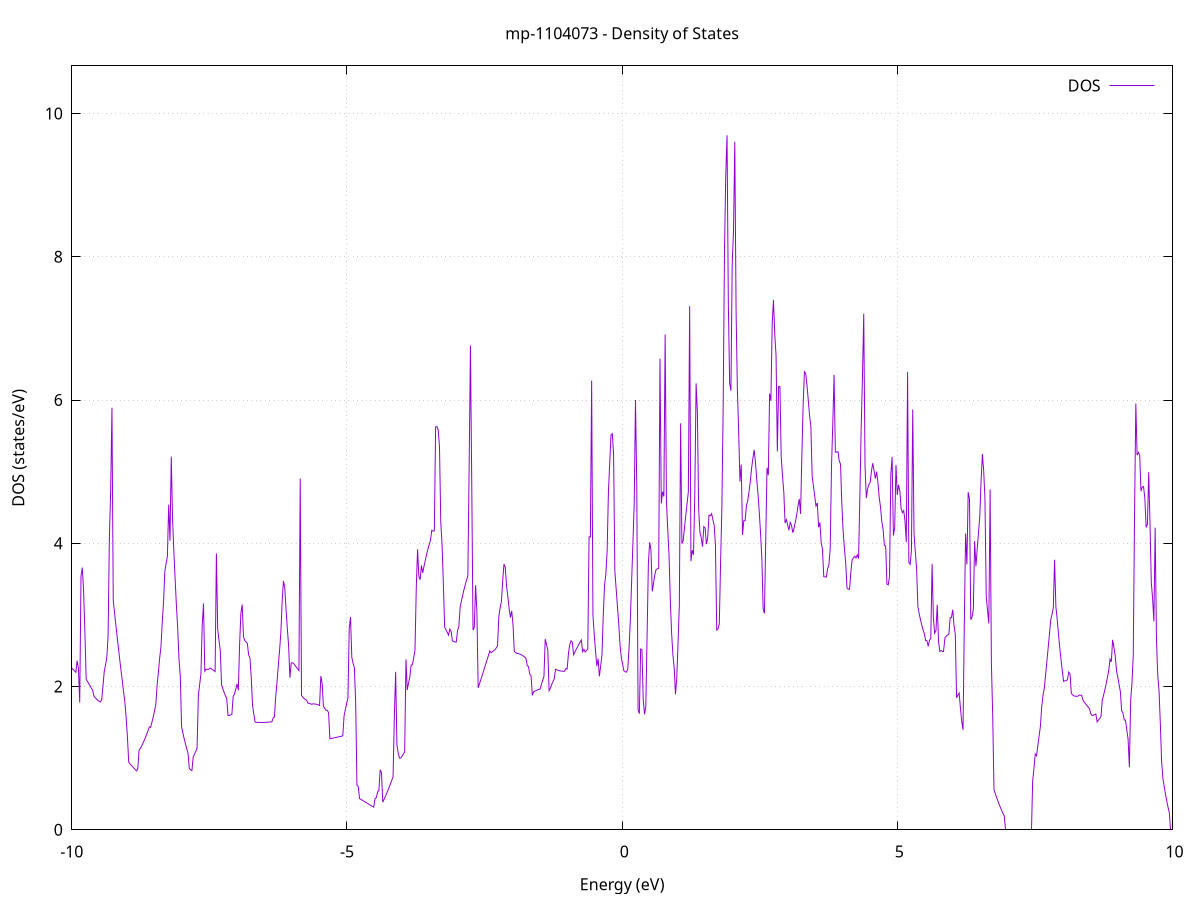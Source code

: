set title 'mp-1104073 - Density of States'
set xlabel 'Energy (eV)'
set ylabel 'DOS (states/eV)'
set grid
set xrange [-10:10]
set yrange [0:10.666]
set xzeroaxis lt -1
set terminal png size 800,600
set output 'mp-1104073_dos_gnuplot.png'
plot '-' using 1:2 with lines title 'DOS'
-15.737100 0.000000
-15.713700 0.000000
-15.690300 0.000000
-15.666800 0.000000
-15.643400 0.000000
-15.620000 0.000000
-15.596500 0.000000
-15.573100 0.000000
-15.549700 0.000000
-15.526200 0.000000
-15.502800 0.000000
-15.479400 0.000000
-15.455900 0.000000
-15.432500 0.000000
-15.409100 0.000000
-15.385700 0.000000
-15.362200 0.000000
-15.338800 0.000000
-15.315400 0.000000
-15.291900 0.000000
-15.268500 0.000000
-15.245100 0.000000
-15.221600 0.000000
-15.198200 0.000000
-15.174800 0.000000
-15.151400 0.000000
-15.127900 0.000000
-15.104500 0.000000
-15.081100 0.000000
-15.057600 0.000000
-15.034200 0.000000
-15.010800 0.000000
-14.987300 0.000000
-14.963900 0.000000
-14.940500 0.000000
-14.917000 0.000000
-14.893600 0.000000
-14.870200 0.000000
-14.846800 0.000000
-14.823300 0.000000
-14.799900 0.000000
-14.776500 0.000000
-14.753000 0.000000
-14.729600 0.000000
-14.706200 0.000000
-14.682700 0.000000
-14.659300 0.000000
-14.635900 0.000000
-14.612400 0.000000
-14.589000 0.000000
-14.565600 0.000000
-14.542200 0.000000
-14.518700 0.000000
-14.495300 0.000000
-14.471900 0.000000
-14.448400 0.000000
-14.425000 0.000000
-14.401600 0.000000
-14.378100 0.000000
-14.354700 0.000000
-14.331300 0.000000
-14.307800 0.000000
-14.284400 0.000000
-14.261000 0.000000
-14.237600 0.000000
-14.214100 0.000000
-14.190700 0.000000
-14.167300 0.000000
-14.143800 0.000000
-14.120400 0.000000
-14.097000 0.000000
-14.073500 0.000000
-14.050100 0.000000
-14.026700 0.000000
-14.003300 0.000000
-13.979800 0.000000
-13.956400 0.000000
-13.933000 0.000000
-13.909500 0.000000
-13.886100 0.000000
-13.862700 0.000000
-13.839200 0.000000
-13.815800 0.000000
-13.792400 0.000000
-13.768900 0.000000
-13.745500 0.000000
-13.722100 0.000000
-13.698700 0.000000
-13.675200 0.000000
-13.651800 0.000000
-13.628400 0.000000
-13.604900 0.211400
-13.581500 0.256200
-13.558100 0.304000
-13.534600 0.354800
-13.511200 0.408500
-13.487800 0.465200
-13.464300 0.524900
-13.440900 0.587600
-13.417500 0.653300
-13.394100 0.754000
-13.370600 0.805300
-13.347200 0.784800
-13.323800 0.804900
-13.300300 0.821900
-13.276900 0.835900
-13.253500 0.846900
-13.230000 0.854800
-13.206600 0.859700
-13.183200 0.861600
-13.159800 0.804700
-13.136300 0.808000
-13.112900 0.811300
-13.089500 0.817600
-13.066000 0.824800
-13.042600 0.832900
-13.019200 0.841900
-12.995700 0.851700
-12.972300 0.862300
-12.948900 0.873800
-12.925400 0.887900
-12.902000 0.903000
-12.878600 0.906400
-12.855200 0.916100
-12.831700 0.925200
-12.808300 0.933800
-12.784900 0.941700
-12.761400 0.949000
-12.738000 0.955800
-12.714600 0.956400
-12.691100 0.964200
-12.667700 0.971900
-12.644300 0.980800
-12.620800 0.990100
-12.597400 0.999600
-12.574000 1.009600
-12.550600 1.019800
-12.527100 1.190400
-12.503700 1.221500
-12.480300 1.254800
-12.456800 1.288100
-12.433400 1.322300
-12.410000 1.357200
-12.386500 1.393000
-12.363100 1.429500
-12.339700 1.850400
-12.316200 1.905600
-12.292800 1.956000
-12.269400 1.939100
-12.246000 1.965000
-12.222500 1.720000
-12.199100 1.696200
-12.175700 1.673000
-12.152200 1.650000
-12.128800 1.627300
-12.105400 1.534200
-12.081900 1.487800
-12.058500 1.444400
-12.035100 1.403800
-12.011700 1.308700
-11.988200 1.310700
-11.964800 1.313000
-11.941400 1.315500
-11.917900 1.416300
-11.894500 1.419700
-11.871100 1.422400
-11.847600 1.424400
-11.824200 1.425800
-11.800800 1.426400
-11.777300 1.426400
-11.753900 1.425700
-11.730500 1.405000
-11.707100 1.400400
-11.683600 1.337100
-11.660200 1.311400
-11.636800 1.293800
-11.613300 1.276700
-11.589900 1.252100
-11.566500 1.242100
-11.543000 1.232000
-11.519600 1.222000
-11.496200 1.212000
-11.472700 1.204000
-11.449300 1.195700
-11.425900 1.188100
-11.402500 1.182500
-11.379000 1.176800
-11.355600 1.171000
-11.332200 1.165000
-11.308700 1.158900
-11.285300 1.152800
-11.261900 1.146500
-11.238400 1.140000
-11.215000 1.133500
-11.191600 1.123100
-11.168200 1.119200
-11.144700 1.312400
-11.121300 1.257800
-11.097900 0.878300
-11.074400 0.888500
-11.051000 0.899100
-11.027600 0.910300
-11.004100 0.922100
-10.980700 1.119100
-10.957300 1.132900
-10.933800 1.148600
-10.910400 1.160800
-10.887000 1.171400
-10.863600 1.180200
-10.840100 1.187400
-10.816700 1.192800
-10.793300 1.196500
-10.769800 1.198500
-10.746400 1.141300
-10.723000 1.140200
-10.699500 1.138000
-10.676100 1.134500
-10.652700 1.107400
-10.629200 1.067900
-10.605800 1.029600
-10.582400 0.992500
-10.559000 0.956500
-10.535500 0.921700
-10.512100 0.888100
-10.488700 0.864700
-10.465200 0.966000
-10.441800 0.976200
-10.418400 0.987000
-10.394900 0.998500
-10.371500 1.479700
-10.348100 1.582200
-10.324600 1.690100
-10.301200 1.824900
-10.277800 1.944000
-10.254400 2.060900
-10.230900 2.190100
-10.207500 2.299100
-10.184100 2.382300
-10.160600 2.465700
-10.137200 2.489100
-10.113800 2.511000
-10.090300 2.529500
-10.066900 2.544600
-10.043500 2.283100
-10.020100 2.269100
-9.996600 2.253600
-9.973200 2.236600
-9.949800 2.218100
-9.926300 2.198000
-9.902900 2.360600
-9.879500 2.254400
-9.856000 1.776300
-9.832600 3.538700
-9.809200 3.660800
-9.785700 3.335800
-9.762300 2.777600
-9.738900 2.103500
-9.715500 2.071700
-9.692000 2.040400
-9.668600 2.009400
-9.645200 1.978900
-9.621700 1.948800
-9.598300 1.867200
-9.574900 1.844700
-9.551400 1.825000
-9.528000 1.808200
-9.504600 1.794200
-9.481100 1.785600
-9.457700 1.812300
-9.434300 1.997800
-9.410900 2.208100
-9.387400 2.302500
-9.364000 2.398100
-9.340600 2.707100
-9.317100 4.076700
-9.293700 4.723800
-9.270300 5.892400
-9.246800 3.201300
-9.223400 3.030300
-9.200000 2.862800
-9.176600 2.699000
-9.153100 2.538700
-9.129700 2.382000
-9.106300 2.228800
-9.082800 2.079300
-9.059400 1.929800
-9.036000 1.786300
-9.012500 1.562300
-8.989100 1.295100
-8.965700 0.943100
-8.942200 0.919200
-8.918800 0.900200
-8.895400 0.881000
-8.872000 0.861600
-8.848500 0.842000
-8.825100 0.822100
-8.801700 0.848900
-8.778200 1.106500
-8.754800 1.137100
-8.731400 1.170900
-8.707900 1.207700
-8.684500 1.247500
-8.661100 1.290400
-8.637600 1.336400
-8.614200 1.385400
-8.590800 1.437400
-8.567400 1.431200
-8.543900 1.500100
-8.520500 1.576100
-8.497100 1.659200
-8.473600 1.749300
-8.450200 2.012400
-8.426800 2.199500
-8.403300 2.397800
-8.379900 2.552900
-8.356500 2.898400
-8.333000 3.177600
-8.309600 3.606100
-8.286200 3.716600
-8.262800 3.818900
-8.239300 4.539500
-8.215900 4.036000
-8.192500 5.210100
-8.169000 4.339800
-8.145600 3.886800
-8.122200 3.498000
-8.098700 3.125600
-8.075300 2.806300
-8.051900 2.374100
-8.028500 2.145800
-8.005000 1.438000
-7.981600 1.352700
-7.958200 1.273000
-7.934700 1.198900
-7.911300 1.130500
-7.887900 1.067700
-7.864400 0.854200
-7.841000 0.837700
-7.817600 0.826500
-7.794100 1.016800
-7.770700 1.054700
-7.747300 1.095800
-7.723900 1.140000
-7.700400 1.874900
-7.677000 2.027800
-7.653600 2.174500
-7.630100 2.860700
-7.606700 3.161000
-7.583300 2.213700
-7.559800 2.239800
-7.536400 2.241500
-7.513000 2.241400
-7.489500 2.257600
-7.466100 2.247600
-7.442700 2.236200
-7.419300 2.223300
-7.395800 2.208900
-7.372400 3.858600
-7.349000 2.801600
-7.325500 2.649400
-7.302100 2.500700
-7.278700 2.024200
-7.255200 1.967300
-7.231800 1.916500
-7.208400 1.871600
-7.185000 1.832700
-7.161500 1.595300
-7.138100 1.596700
-7.114700 1.603100
-7.091200 1.611100
-7.067800 1.863100
-7.044400 1.893000
-7.020900 1.962400
-6.997500 2.036200
-6.974100 1.948500
-6.950600 2.592000
-6.927200 3.030500
-6.903800 3.144600
-6.880400 2.697100
-6.856900 2.639800
-6.833500 2.624100
-6.810100 2.603500
-6.786600 2.439200
-6.763200 2.402700
-6.739800 2.131100
-6.716300 1.739000
-6.692900 1.615000
-6.669500 1.504800
-6.646000 1.500800
-6.622600 1.499900
-6.599200 1.499200
-6.575800 1.498800
-6.552300 1.498600
-6.528900 1.498800
-6.505500 1.499200
-6.482000 1.499800
-6.458600 1.500800
-6.435200 1.502000
-6.411700 1.503400
-6.388300 1.505200
-6.364900 1.507200
-6.341400 1.562100
-6.318000 1.573800
-6.294600 1.858000
-6.271200 2.060800
-6.247700 2.297400
-6.224300 2.508000
-6.200900 2.757700
-6.177400 3.192000
-6.154000 3.475500
-6.130600 3.380500
-6.107100 3.078800
-6.083700 2.809800
-6.060300 2.571500
-6.036900 2.122800
-6.013400 2.328500
-5.990000 2.332300
-5.966600 2.320000
-5.943100 2.293800
-5.919700 2.270100
-5.896300 2.246700
-5.872800 2.222500
-5.849400 4.903700
-5.826000 1.876200
-5.802500 1.852800
-5.779100 1.831600
-5.755700 1.819900
-5.732300 1.807100
-5.708800 1.768300
-5.685400 1.764500
-5.662000 1.759000
-5.638500 1.751800
-5.615100 1.758300
-5.591700 1.757100
-5.568200 1.754300
-5.544800 1.749900
-5.521400 1.743800
-5.497900 1.736200
-5.474500 2.146100
-5.451100 2.040900
-5.427700 1.724800
-5.404200 1.695700
-5.380800 1.668700
-5.357400 1.667300
-5.333900 1.634800
-5.310500 1.270800
-5.287100 1.274600
-5.263600 1.278400
-5.240200 1.282200
-5.216800 1.286100
-5.193400 1.290100
-5.169900 1.294100
-5.146500 1.298200
-5.123100 1.302300
-5.099600 1.306500
-5.076200 1.310700
-5.052800 1.588300
-5.029300 1.681000
-5.005900 1.763700
-4.982500 1.836400
-4.959000 2.811600
-4.935600 2.971700
-4.912200 2.408200
-4.888800 2.323900
-4.865300 2.263400
-4.841900 1.776200
-4.818500 0.619200
-4.795000 0.603200
-4.771600 0.436000
-4.748200 0.425000
-4.724700 0.414000
-4.701300 0.403000
-4.677900 0.392100
-4.654400 0.381100
-4.631000 0.370200
-4.607600 0.359200
-4.584200 0.348300
-4.560700 0.337400
-4.537300 0.326500
-4.513900 0.315600
-4.490400 0.435400
-4.467000 0.448600
-4.443600 0.528100
-4.420100 0.549800
-4.396700 0.838100
-4.373300 0.799600
-4.349800 0.384900
-4.326400 0.423900
-4.303000 0.464400
-4.279600 0.506500
-4.256100 0.550200
-4.232700 0.595500
-4.209300 0.642500
-4.185800 0.691000
-4.162400 0.741100
-4.139000 1.585500
-4.115500 2.205100
-4.092100 1.184600
-4.068700 1.069700
-4.045300 1.000400
-4.021800 1.001200
-3.998400 1.028200
-3.975000 1.056700
-3.951500 1.086800
-3.928100 2.379400
-3.904700 1.952200
-3.881200 2.047900
-3.857800 2.133900
-3.834400 2.299400
-3.810900 2.305100
-3.787500 2.402000
-3.764100 2.509100
-3.740700 3.376000
-3.717200 3.917100
-3.693800 3.534600
-3.670400 3.491700
-3.646900 3.690800
-3.623500 3.586100
-3.600100 3.678200
-3.576600 3.763800
-3.553200 3.842900
-3.529800 3.915500
-3.506300 3.981500
-3.482900 4.041000
-3.459500 4.181000
-3.436100 4.170000
-3.412600 4.175300
-3.389200 5.624200
-3.365800 5.630900
-3.342300 5.580800
-3.318900 5.348800
-3.295500 4.292200
-3.272000 3.979800
-3.248600 3.436300
-3.225200 2.830100
-3.201800 2.792900
-3.178300 2.758700
-3.154900 2.717300
-3.131500 2.801900
-3.108000 2.771800
-3.084600 2.639400
-3.061200 2.628800
-3.037700 2.622500
-3.014300 2.620400
-2.990900 2.783400
-2.967400 2.836100
-2.944000 3.108100
-2.920600 3.195600
-2.897200 3.277300
-2.873700 3.353100
-2.850300 3.423000
-2.826900 3.487000
-2.803400 3.545100
-2.780000 5.065800
-2.756600 6.759100
-2.733100 4.862000
-2.709700 2.790700
-2.686300 2.824800
-2.662800 3.415000
-2.639400 3.044200
-2.616000 1.982000
-2.592600 2.036000
-2.569100 2.094700
-2.545700 2.147000
-2.522300 2.207000
-2.498800 2.265800
-2.475400 2.323200
-2.452000 2.379300
-2.428500 2.435600
-2.405100 2.496600
-2.381700 2.472300
-2.358200 2.486100
-2.334800 2.500300
-2.311400 2.514700
-2.288000 2.538400
-2.264500 2.566300
-2.241100 2.972000
-2.217700 3.097300
-2.194200 3.183100
-2.170800 3.470800
-2.147400 3.708800
-2.123900 3.669600
-2.100500 3.404700
-2.077100 3.255500
-2.053700 3.091300
-2.030200 2.963900
-2.006800 3.055900
-1.983400 2.868500
-1.959900 2.493300
-1.936500 2.474100
-1.913100 2.463100
-1.889600 2.460600
-1.866200 2.455600
-1.842800 2.448200
-1.819300 2.438400
-1.795900 2.426100
-1.772500 2.411100
-1.749100 2.395800
-1.725600 2.295500
-1.702200 2.279000
-1.678800 2.172700
-1.655300 2.152700
-1.631900 1.876100
-1.608500 1.927300
-1.585000 1.935600
-1.561600 1.944200
-1.538200 1.952900
-1.514700 1.961800
-1.491300 1.963000
-1.467900 2.025900
-1.444500 2.085100
-1.421000 2.140500
-1.397600 2.664300
-1.374200 2.584700
-1.350700 2.510300
-1.327300 1.943400
-1.303900 1.975200
-1.280400 2.028400
-1.257000 2.067200
-1.233600 2.107600
-1.210200 2.241600
-1.186700 2.233300
-1.163300 2.226400
-1.139900 2.220900
-1.116400 2.216900
-1.093000 2.214300
-1.069600 2.213100
-1.046100 2.213400
-1.022700 2.252000
-0.999300 2.245000
-0.975800 2.461300
-0.952400 2.584000
-0.929000 2.638200
-0.905600 2.620500
-0.882100 2.443200
-0.858700 2.481800
-0.835300 2.518700
-0.811800 2.554000
-0.788400 2.587500
-0.765000 2.619300
-0.741500 2.649400
-0.718100 2.486700
-0.694700 2.518600
-0.671200 2.482900
-0.647800 2.504200
-0.624400 2.523300
-0.601000 4.089900
-0.577500 4.087400
-0.554100 6.271800
-0.530700 2.992000
-0.507200 2.727700
-0.483800 2.492600
-0.460400 2.286600
-0.436900 2.387800
-0.413500 2.142500
-0.390100 2.290500
-0.366600 2.440400
-0.343200 2.993500
-0.319800 3.412500
-0.296400 3.570700
-0.272900 3.889900
-0.249500 4.711500
-0.226100 5.115600
-0.202600 5.511600
-0.179200 5.531300
-0.155800 5.251600
-0.132300 3.610700
-0.108900 3.364800
-0.085500 3.119700
-0.062100 2.875400
-0.038600 2.581700
-0.015200 2.403900
0.008200 2.313900
0.031700 2.218500
0.055100 2.205800
0.078500 2.201300
0.102000 2.241700
0.125400 2.541900
0.148800 2.929000
0.172300 3.467800
0.195700 4.004400
0.219100 4.552800
0.242500 6.000400
0.266000 4.786100
0.289400 1.673000
0.312800 1.620900
0.336300 2.524200
0.359700 2.512400
0.383100 1.816200
0.406600 1.613400
0.430000 1.720500
0.453400 2.717700
0.476900 3.726000
0.500300 4.014200
0.523700 3.905800
0.547100 3.328700
0.570600 3.440800
0.594000 3.562200
0.617400 3.635300
0.640900 3.642900
0.664300 3.650900
0.687700 6.578100
0.711200 4.554900
0.734600 4.720900
0.758000 4.653600
0.781400 6.915000
0.804900 4.580900
0.828300 4.195200
0.851700 3.834800
0.875200 3.207500
0.898600 2.747800
0.922000 2.449400
0.945500 2.261000
0.968900 1.892200
0.992300 2.117100
1.015800 2.608400
1.039200 3.142400
1.062600 5.675500
1.086000 3.994800
1.109500 4.037300
1.132900 4.214800
1.156300 4.388200
1.179800 4.557300
1.203200 4.722200
1.226600 7.311400
1.250100 3.750900
1.273500 3.904800
1.296900 3.840200
1.320400 4.704400
1.343800 6.233100
1.367200 5.827700
1.390600 4.472400
1.414100 4.148500
1.437500 4.076000
1.460900 3.952700
1.484400 4.233000
1.507800 4.212500
1.531200 3.988700
1.554700 4.076300
1.578100 4.392600
1.601500 4.383600
1.625000 4.414600
1.648400 4.331200
1.671800 4.254700
1.695200 3.976100
1.718700 2.788400
1.742100 2.802300
1.765500 2.875900
1.789000 3.742200
1.812400 4.515900
1.835800 5.915900
1.859300 8.059900
1.882700 9.141100
1.906100 9.696200
1.929500 7.348700
1.953000 6.240800
1.976400 6.129200
1.999800 7.903400
2.023300 8.348100
2.046700 9.605800
2.070100 7.251500
2.093600 6.150700
2.117000 5.568600
2.140400 4.862300
2.163900 5.099600
2.187300 4.116600
2.210700 4.316600
2.234100 4.317000
2.257600 4.521400
2.281000 4.593500
2.304400 4.714000
2.327900 4.863000
2.351300 5.040400
2.374700 5.184500
2.398200 5.305600
2.421600 5.137900
2.445000 4.898200
2.468500 4.688400
2.491900 4.432700
2.515300 4.131000
2.538700 3.788400
2.562200 3.084000
2.585600 3.020900
2.609000 4.053900
2.632500 5.055600
2.655900 4.952300
2.679300 6.090200
2.702800 5.990300
2.726200 7.058600
2.749600 7.398100
2.773100 6.916800
2.796500 6.622300
2.819900 5.282700
2.843300 6.189800
2.866800 6.186400
2.890200 5.203200
2.913600 4.943800
2.937100 4.718500
2.960500 4.282300
2.983900 4.330400
3.007400 4.257900
3.030800 4.182000
3.054200 4.292800
3.077600 4.248800
3.101100 4.147900
3.124500 4.214100
3.147900 4.300100
3.171400 4.397000
3.194800 4.516400
3.218200 4.620500
3.241700 4.410100
3.265100 5.216500
3.288500 5.923100
3.312000 6.395300
3.335400 6.372600
3.358800 6.206900
3.382200 5.996800
3.405700 5.783600
3.429100 5.631900
3.452500 4.937900
3.476000 4.796700
3.499400 4.657300
3.522800 4.519800
3.546300 4.561700
3.569700 4.224200
3.593100 4.290100
3.616600 4.009600
3.640000 3.917100
3.663400 3.535500
3.686800 3.530300
3.710300 3.527900
3.733700 3.645100
3.757100 3.703000
3.780600 3.927300
3.804000 5.069900
3.827400 5.664400
3.850900 6.352000
3.874300 5.273500
3.897700 5.273300
3.921100 5.279700
3.944600 5.148600
3.968000 5.107300
3.991400 4.557100
4.014900 4.177100
4.038300 3.932700
4.061700 3.731800
4.085200 3.378100
4.108600 3.359300
4.132000 3.358000
4.155500 3.599800
4.178900 3.767400
4.202300 3.795000
4.225700 3.818900
4.249200 3.796100
4.272600 3.839600
4.296000 3.786800
4.319500 4.659700
4.342900 5.604700
4.366300 6.312700
4.389800 7.206000
4.413200 5.080100
4.436600 4.632300
4.460100 4.760600
4.483500 4.819700
4.506900 4.848500
4.530300 5.010300
4.553800 5.118400
4.577200 5.013300
4.600600 4.903600
4.624100 5.000800
4.647500 4.849200
4.670900 4.640000
4.694400 4.509100
4.717800 4.306000
4.741200 4.196800
4.764700 3.973700
4.788100 3.961800
4.811500 3.430500
4.834900 3.419900
4.858400 3.537400
4.881800 4.960600
4.905200 5.206300
4.928700 4.108400
4.952100 4.214300
4.975500 5.092600
4.999000 4.675400
5.022400 4.817600
5.045800 4.726300
5.069200 4.484900
5.092700 4.427200
5.116100 4.456600
5.139500 4.309300
5.163000 4.015800
5.186400 6.394400
5.209800 3.730900
5.233300 3.705500
5.256700 3.905700
5.280100 5.868400
5.303600 4.130700
5.327000 3.882100
5.350400 3.638900
5.373800 3.113900
5.397300 3.018100
5.420700 2.932600
5.444100 2.857500
5.467600 2.792700
5.491000 2.738300
5.514400 2.641500
5.537900 2.641300
5.561300 2.561100
5.584700 2.647600
5.608200 2.670700
5.631600 3.713000
5.655000 2.963800
5.678400 2.744300
5.701900 2.779900
5.725300 3.142500
5.748700 2.631200
5.772200 2.489500
5.795600 2.502800
5.819000 2.492900
5.842500 2.492900
5.865900 2.681600
5.889300 2.703300
5.912700 2.719300
5.936200 2.729700
5.959600 2.960600
5.983000 2.963600
6.006500 3.072600
6.029900 2.854100
6.053300 2.729000
6.076800 1.840500
6.100200 1.879500
6.123600 1.908900
6.147100 1.695000
6.170500 1.513000
6.193900 1.395200
6.217300 2.898000
6.240800 4.137800
6.264200 3.706000
6.287600 4.712800
6.311100 4.620400
6.334500 2.933000
6.357900 2.970300
6.381400 3.084100
6.404800 4.030500
6.428200 3.680100
6.451700 3.921000
6.475100 4.151700
6.498500 4.376200
6.521900 4.867000
6.545400 5.246600
6.568800 5.016700
6.592200 4.622000
6.615700 3.256400
6.639100 3.064200
6.662500 2.881300
6.686000 4.753500
6.709400 2.318900
6.732800 1.609300
6.756300 0.563300
6.779700 0.507500
6.803100 0.454400
6.826500 0.404000
6.850000 0.356300
6.873400 0.311300
6.896800 0.269000
6.920300 0.229300
6.943700 0.192400
6.967100 0.000000
6.990600 0.000000
7.014000 0.000000
7.037400 0.000000
7.060800 0.000000
7.084300 0.000000
7.107700 0.000000
7.131100 0.000000
7.154600 0.000000
7.178000 0.000000
7.201400 0.000000
7.224900 0.000000
7.248300 0.000000
7.271700 0.000000
7.295200 0.000000
7.318600 0.000000
7.342000 0.000000
7.365400 0.000000
7.388900 0.000000
7.412300 0.000000
7.435700 0.000000
7.459200 0.678700
7.482600 0.857500
7.506000 1.058200
7.529500 1.033400
7.552900 1.173400
7.576300 1.310500
7.599800 1.444700
7.623200 1.713000
7.646600 1.874700
7.670000 1.974100
7.693500 2.158200
7.716900 2.345700
7.740300 2.536500
7.763800 2.730700
7.787200 2.928300
7.810600 3.006800
7.834100 3.097100
7.857500 3.770100
7.880900 3.116800
7.904300 2.942600
7.927800 2.737100
7.951200 2.543400
7.974600 2.373400
7.998100 2.216400
8.021500 2.072400
8.044900 2.080200
8.068400 2.080300
8.091800 2.098200
8.115200 2.201700
8.138700 2.175500
8.162100 1.905300
8.185500 1.883500
8.208900 1.869700
8.232400 1.864000
8.255800 1.866400
8.279200 1.862800
8.302700 1.881900
8.326100 1.878500
8.349500 1.877100
8.373000 1.810300
8.396400 1.782200
8.419800 1.758100
8.443300 1.735300
8.466700 1.713600
8.490100 1.693100
8.513500 1.627200
8.537000 1.593100
8.560400 1.600200
8.583800 1.607800
8.607300 1.615900
8.630700 1.506600
8.654100 1.532400
8.677600 1.550800
8.701000 1.585500
8.724400 1.812500
8.747900 1.879900
8.771300 1.955000
8.794700 2.037900
8.818100 2.128600
8.841600 2.227000
8.865000 2.383400
8.888400 2.345400
8.911900 2.652200
8.935300 2.548500
8.958700 2.434900
8.982200 2.225400
9.005600 2.130900
9.029000 2.028900
9.052400 1.931700
9.075900 1.660700
9.099300 1.633900
9.122700 1.533700
9.146200 1.530600
9.169600 1.392900
9.193000 1.267800
9.216500 0.872200
9.239900 1.806500
9.263300 2.051700
9.286800 2.435500
9.310200 4.384000
9.333600 5.950500
9.357000 5.231500
9.380500 5.267900
9.403900 5.227600
9.427300 4.729100
9.450800 4.786500
9.474200 4.792700
9.497600 4.626000
9.521100 4.221000
9.544500 4.264800
9.567900 4.993400
9.591400 4.264100
9.614800 3.450400
9.638200 3.236000
9.661600 2.909500
9.685100 4.217700
9.708500 2.670100
9.731900 2.156500
9.755400 1.941300
9.778800 1.486600
9.802200 0.954500
9.825700 0.718100
9.849100 0.602900
9.872500 0.497000
9.895900 0.400400
9.919400 0.313100
9.942800 0.235100
9.966200 0.000000
9.989700 0.000000
10.013100 0.000000
10.036500 0.000000
10.060000 0.000000
10.083400 0.000000
10.106800 0.000000
10.130300 0.000000
10.153700 0.000000
10.177100 0.000000
10.200500 0.000000
10.224000 0.000000
10.247400 0.000000
10.270800 0.000000
10.294300 0.000000
10.317700 0.000000
10.341100 0.000000
10.364600 0.000000
10.388000 0.000000
10.411400 0.000000
10.434900 0.000000
10.458300 0.000000
10.481700 0.000000
10.505100 0.000000
10.528600 0.000000
10.552000 0.000000
10.575400 0.000000
10.598900 0.000000
10.622300 0.000000
10.645700 0.000000
10.669200 0.000000
10.692600 0.000000
10.716000 0.000000
10.739500 0.000000
10.762900 0.000000
10.786300 0.000000
10.809700 0.000000
10.833200 0.000000
10.856600 0.000000
10.880000 0.000000
10.903500 0.000000
10.926900 0.000000
10.950300 0.000000
10.973800 0.000000
10.997200 0.000000
11.020600 0.000000
11.044000 0.000000
11.067500 0.000000
11.090900 0.000000
11.114300 0.000000
11.137800 0.000000
11.161200 0.000000
11.184600 0.000000
11.208100 0.000000
11.231500 0.000000
11.254900 0.000000
11.278400 0.000000
11.301800 0.000000
11.325200 0.000000
11.348600 0.000000
11.372100 0.000000
11.395500 0.000000
11.418900 0.000000
11.442400 0.000000
11.465800 0.000000
11.489200 0.000000
11.512700 0.000000
11.536100 0.000000
11.559500 0.000000
11.583000 0.000000
11.606400 0.000000
11.629800 0.000000
11.653200 0.000000
11.676700 0.000000
11.700100 0.000000
11.723500 0.000000
11.747000 0.000000
11.770400 0.000000
11.793800 0.000000
11.817300 0.000000
11.840700 0.000000
11.864100 0.000000
11.887500 0.000000
11.911000 0.000000
11.934400 0.000000
11.957800 0.000000
11.981300 0.000000
12.004700 0.000000
12.028100 0.000000
12.051600 0.000000
12.075000 0.000000
12.098400 0.000000
12.121900 0.000000
12.145300 0.000000
12.168700 0.000000
12.192100 0.000000
12.215600 0.000000
12.239000 0.000000
12.262400 0.000000
12.285900 0.000000
12.309300 0.000000
12.332700 0.000000
12.356200 0.000000
12.379600 0.000000
12.403000 0.000000
12.426500 0.000000
12.449900 0.000000
12.473300 0.000000
12.496700 0.000000
12.520200 0.000000
12.543600 0.000000
12.567000 0.000000
12.590500 0.000000
12.613900 0.000000
12.637300 0.000000
12.660800 0.000000
12.684200 0.000000
12.707600 0.000000
12.731100 0.000000
12.754500 0.000000
12.777900 0.185800
12.801300 0.213000
12.824800 0.241100
12.848200 0.270300
12.871600 0.300500
12.895100 0.282600
12.918500 0.293500
12.941900 0.304300
12.965400 0.315200
12.988800 0.326100
13.012200 0.498400
13.035600 0.525100
13.059100 0.552300
13.082500 0.580100
13.105900 0.608400
13.129400 0.637200
13.152800 0.593100
13.176200 0.610600
13.199700 1.093400
13.223100 1.175500
13.246500 1.182800
13.270000 1.242300
13.293400 1.372200
13.316800 1.000600
13.340200 1.021900
13.363700 1.043000
13.387100 1.064000
13.410500 1.144100
13.434000 1.169200
13.457400 1.194200
13.480800 1.219300
13.504300 1.244200
13.527700 1.269200
13.551100 1.294200
13.574600 1.319100
13.598000 1.344000
13.621400 1.368900
13.644800 1.393800
13.668300 1.418700
13.691700 1.549500
13.715100 1.571900
13.738600 1.595900
13.762000 1.621600
13.785400 1.648900
13.808900 1.741800
13.832300 1.792700
13.855700 1.833100
13.879100 1.852000
13.902600 1.870000
13.926000 1.888500
13.949400 1.907400
13.972900 1.954700
13.996300 2.007100
14.019700 2.066200
14.043200 2.132900
14.066600 2.209400
14.090000 2.293700
14.113500 3.259600
14.136900 3.685900
14.160300 2.719400
14.183700 2.888500
14.207200 2.841700
14.230600 2.927300
14.254000 2.846100
14.277500 2.922500
14.300900 2.914600
14.324300 2.893400
14.347800 2.792100
14.371200 2.607400
14.394600 2.626000
14.418100 2.598300
14.441500 2.570400
14.464900 2.542200
14.488300 2.514000
14.511800 2.485500
14.535200 2.456900
14.558600 2.428000
14.582100 2.490100
14.605500 2.461200
14.628900 2.505000
14.652400 3.254600
14.675800 3.780100
14.699200 3.843400
14.722700 3.122200
14.746100 2.971600
14.769500 2.959500
14.792900 2.983600
14.816400 3.007900
14.839800 3.032400
14.863200 3.057000
14.886700 3.081900
14.910100 3.107000
14.933500 3.161500
14.957000 3.228500
14.980400 3.272800
15.003800 3.316400
15.027200 3.364600
15.050700 3.417600
15.074100 3.475400
15.097500 3.537900
15.121000 4.275100
15.144400 4.585400
15.167800 4.905400
15.191300 5.706300
15.214700 6.075700
15.238100 4.489100
15.261600 4.002400
15.285000 3.721000
15.308400 3.852800
15.331800 4.293300
15.355300 4.453500
15.378700 4.561900
15.402100 4.647600
15.425600 4.742200
15.449000 4.853800
15.472400 4.968600
15.495900 4.853600
15.519300 5.266300
15.542700 5.437400
15.566200 5.661900
15.589600 5.870500
15.613000 9.978500
15.636400 5.258200
15.659900 5.127100
15.683300 4.977400
15.706700 4.897300
15.730200 4.774700
15.753600 4.867200
15.777000 5.827900
15.800500 5.909000
15.823900 5.368400
15.847300 5.146900
15.870700 5.735700
15.894200 6.342500
15.917600 6.544600
15.941000 6.047600
15.964500 5.999600
15.987900 6.083800
16.011300 5.574200
16.034800 5.621100
16.058200 5.253900
16.081600 5.201100
16.105100 4.997300
16.128500 4.957600
16.151900 5.006000
16.175300 5.008100
16.198800 4.959000
16.222200 4.910300
16.245600 4.985400
16.269100 5.113700
16.292500 5.663900
16.315900 5.557500
16.339400 5.470500
16.362800 5.356700
16.386200 5.274700
16.409700 5.119700
16.433100 5.113400
16.456500 5.114100
16.479900 5.116600
16.503400 4.967200
16.526800 4.999400
16.550200 5.231100
16.573700 5.419200
16.597100 5.343800
16.620500 6.237000
16.644000 6.798500
16.667400 5.820700
16.690800 5.812700
16.714300 5.699300
16.737700 5.552200
16.761100 5.072900
16.784500 5.480600
16.808000 5.451100
16.831400 5.436700
16.854800 5.508700
16.878300 5.534100
16.901700 6.502200
16.925100 6.255500
16.948600 6.372900
16.972000 7.614200
16.995400 5.874700
17.018800 5.814900
17.042300 5.536600
17.065700 5.490400
17.089100 5.883800
17.112600 5.698400
17.136000 4.924700
17.159400 4.960900
17.182900 5.252200
17.206300 5.153500
17.229700 5.077200
17.253200 4.966600
17.276600 4.858900
17.300000 4.756100
17.323400 4.851400
17.346900 3.982200
17.370300 4.009700
17.393700 4.392600
17.417200 5.357600
17.440600 5.974800
17.464000 7.009900
17.487500 8.031900
17.510900 7.949700
17.534300 7.058900
17.557800 5.702900
17.581200 5.327300
17.604600 5.339000
17.628000 5.381100
17.651500 6.038200
17.674900 6.231900
17.698300 6.455700
17.721800 6.904100
17.745200 7.185400
17.768600 8.048600
17.792100 8.220300
17.815500 7.501200
17.838900 7.558500
17.862300 7.131700
17.885800 7.154800
17.909200 7.165100
17.932600 6.907700
17.956100 6.651500
17.979500 6.506000
18.002900 6.570900
18.026400 5.990000
18.049800 5.959500
18.073200 6.067900
18.096700 5.801500
18.120100 5.864600
18.143500 5.944500
18.166900 5.953600
18.190400 5.922000
18.213800 5.985500
18.237200 5.874500
18.260700 6.530700
18.284100 6.708900
18.307500 6.555800
18.331000 9.515200
18.354400 6.263700
18.377800 5.851600
18.401300 5.468400
18.424700 5.395900
18.448100 5.280000
18.471500 5.226800
18.495000 5.178100
18.518400 5.313600
18.541800 5.328200
18.565300 5.525700
18.588700 5.410100
18.612100 5.299400
18.635600 5.210600
18.659000 4.782200
18.682400 4.775700
18.705900 4.658800
18.729300 4.687100
18.752700 4.694500
18.776100 4.682000
18.799600 4.596200
18.823000 4.586400
18.846400 4.430600
18.869900 3.912200
18.893300 4.136100
18.916700 4.234000
18.940200 4.386900
18.963600 4.627100
18.987000 4.895300
19.010400 5.841400
19.033900 6.909800
19.057300 7.298600
19.080700 7.553500
19.104200 5.401800
19.127600 5.149000
19.151000 4.997700
19.174500 4.976000
19.197900 4.958400
19.221300 4.999700
19.244800 5.313000
19.268200 5.587700
19.291600 6.198000
19.315000 7.006000
19.338500 7.339500
19.361900 7.767300
19.385300 7.089800
19.408800 6.719500
19.432200 5.879900
19.455600 5.832000
19.479100 5.795600
19.502500 5.917500
19.525900 6.055600
19.549400 6.584200
19.572800 6.567200
19.596200 6.450400
19.619600 5.612700
19.643100 6.916400
19.666500 7.160800
19.689900 6.680500
19.713400 6.348700
19.736800 6.375900
19.760200 10.514200
19.783700 8.243400
19.807100 4.592000
19.830500 5.157300
19.853900 5.108100
19.877400 5.021100
19.900800 4.994200
19.924200 4.982900
19.947700 4.987400
19.971100 5.079000
19.994500 11.048200
20.018000 6.472800
20.041400 6.400500
20.064800 5.654300
20.088300 5.493100
20.111700 5.334000
20.135100 5.758300
20.158500 4.369000
20.182000 4.404300
20.205400 4.344300
20.228800 4.436300
20.252300 4.545800
20.275700 4.672700
20.299100 5.035300
20.322600 7.747300
20.346000 8.812800
20.369400 7.262100
20.392900 6.429400
20.416300 5.259600
20.439700 4.702100
20.463100 3.599400
20.486600 3.567300
20.510000 3.739200
20.533400 4.571300
20.556900 4.519300
20.580300 3.624500
20.603700 3.615900
20.627200 3.582400
20.650600 3.584100
20.674000 3.514000
20.697500 3.444300
20.720900 3.840000
20.744300 3.563600
20.767700 4.243800
20.791200 4.656700
20.814600 5.037800
20.838000 5.363000
20.861500 5.391500
20.884900 5.924500
20.908300 5.923600
20.931800 6.462500
20.955200 7.054800
20.978600 6.467000
21.002000 6.345600
21.025500 5.147100
21.048900 5.063300
21.072300 5.067900
21.095800 5.093900
21.119200 5.519100
21.142600 5.690200
21.166100 5.878600
21.189500 6.295700
21.212900 5.939800
21.236400 5.662400
21.259800 5.684200
21.283200 5.396300
21.306600 4.545300
21.330100 4.383300
21.353500 4.352300
21.376900 4.476400
21.400400 4.524600
21.423800 4.808400
21.447200 4.761800
21.470700 4.720400
21.494100 4.684200
21.517500 4.653200
21.541000 4.989400
21.564400 4.964000
21.587800 5.238700
21.611200 5.481800
21.634700 5.812800
21.658100 6.765100
21.681500 11.770800
21.705000 6.847200
21.728400 4.722700
21.751800 4.509500
21.775300 4.234000
21.798700 4.016400
21.822100 4.075400
21.845500 4.545600
21.869000 5.150500
21.892400 5.292600
21.915800 5.043100
21.939300 4.707100
21.962700 4.645000
21.986100 4.583400
22.009600 4.651500
22.033000 4.578500
22.056400 4.506100
22.079900 4.457400
22.103300 4.315600
22.126700 4.156500
22.150100 4.009000
22.173600 4.041600
22.197000 4.614600
22.220400 4.883800
22.243900 4.899400
22.267300 5.243400
22.290700 5.212600
22.314200 5.244600
22.337600 5.290300
22.361000 6.034300
22.384500 6.150800
22.407900 7.984600
22.431300 8.529100
22.454700 6.192900
22.478200 6.126700
22.501600 5.828500
22.525000 5.887600
22.548500 5.645600
22.571900 5.498300
22.595300 5.579100
22.618800 5.412600
22.642200 5.240600
22.665600 5.075900
22.689100 5.155900
22.712500 5.026000
22.735900 4.648300
22.759300 5.103900
22.782800 5.376900
22.806200 5.506900
22.829600 4.918000
22.853100 4.738700
22.876500 4.661700
22.899900 4.622900
22.923400 4.598000
22.946800 4.773700
22.970200 5.200900
22.993600 5.589900
23.017100 5.639100
23.040500 5.642100
23.063900 5.646300
23.087400 5.652300
23.110800 5.661600
23.134200 5.585100
23.157700 5.688000
23.181100 5.764600
23.204500 5.831400
23.228000 5.961500
23.251400 6.108100
23.274800 6.172200
23.298200 6.234100
23.321700 6.284400
23.345100 6.405300
23.368500 6.458300
23.392000 6.527600
23.415400 6.507400
23.438800 6.436200
23.462300 6.474300
23.485700 6.414400
23.509100 6.344500
23.532600 6.275400
23.556000 6.974600
23.579400 7.241300
23.602800 6.617300
23.626300 6.239800
23.649700 5.885700
23.673100 5.666900
23.696600 5.507400
23.720000 5.229600
23.743400 5.135700
23.766900 5.242700
23.790300 5.000500
23.813700 4.461600
23.837100 4.220900
23.860600 3.987300
23.884000 3.601600
23.907400 3.222200
23.930900 2.790300
23.954300 2.653800
23.977700 2.403000
24.001200 2.230700
24.024600 2.368400
24.048000 2.217200
24.071500 2.029600
24.094900 1.891100
24.118300 1.837500
24.141700 1.720400
24.165200 1.379500
24.188600 1.327500
24.212000 1.155000
24.235500 1.120000
24.258900 1.084400
24.282300 1.048100
24.305800 1.011000
24.329200 0.973200
24.352600 0.934700
24.376100 0.937800
24.399500 0.794600
24.422900 0.636100
24.446300 0.595000
24.469800 0.555100
24.493200 0.516400
24.516600 0.478900
24.540100 0.442500
24.563500 0.407300
24.586900 0.373200
24.610400 0.340300
24.633800 0.308600
24.657200 0.278100
24.680700 0.169200
24.704100 0.149000
24.727500 0.000000
24.750900 0.000000
24.774400 0.000000
24.797800 0.000000
24.821200 0.000000
24.844700 0.000000
24.868100 0.000000
24.891500 0.000000
24.915000 0.000000
24.938400 0.000000
24.961800 0.000000
24.985200 0.000000
25.008700 0.000000
25.032100 0.000000
25.055500 0.000000
25.079000 0.000000
25.102400 0.000000
25.125800 0.000000
25.149300 0.000000
25.172700 0.000000
25.196100 0.123900
25.219600 0.141300
25.243000 0.159600
25.266400 0.178700
25.289800 0.198800
25.313300 0.219700
25.336700 0.241400
25.360100 0.264100
25.383600 0.287600
25.407000 0.312100
25.430400 0.337400
25.453900 0.363500
25.477300 0.390600
25.500700 0.418500
25.524200 0.447300
25.547600 0.486900
25.571000 0.529800
25.594400 0.575700
25.617900 0.624600
25.641300 0.676500
25.664700 0.731400
25.688200 0.789300
25.711600 0.850200
25.735000 1.209200
25.758500 1.304900
25.781900 1.404900
25.805300 1.490800
25.828700 1.430600
25.852200 1.440900
25.875600 1.464800
25.899000 1.502300
25.922500 1.560300
25.945900 1.612500
25.969300 1.669900
25.992800 1.972200
26.016200 3.149600
26.039600 2.849200
26.063100 3.268400
26.086500 3.322900
26.109900 3.330100
26.133300 2.895800
26.156800 2.934500
26.180200 2.957700
26.203600 3.107800
26.227100 3.046700
26.250500 2.987300
26.273900 3.048400
26.297400 3.004000
26.320800 2.917000
26.344200 3.116200
26.367700 6.732400
26.391100 0.795500
26.414500 0.426500
26.437900 0.391300
26.461400 0.874200
26.484800 1.013200
26.508200 1.168500
26.531700 1.513800
26.555100 1.617200
26.578500 1.722300
26.602000 1.828900
26.625400 1.937200
26.648800 1.886600
26.672300 1.755600
26.695700 1.405200
26.719100 1.283500
26.742500 1.357400
26.766000 1.441200
26.789400 1.534900
26.812800 1.638400
26.836300 3.032900
26.859700 3.016500
26.883100 2.947700
26.906600 3.992300
26.930000 4.423200
26.953400 4.774400
26.976800 4.729900
27.000300 5.007100
27.023700 5.592600
27.047100 5.425200
27.070600 5.258900
27.094000 5.093400
27.117400 4.579300
27.140900 4.747100
27.164300 5.756200
27.187700 4.313900
27.211200 4.112800
27.234600 3.948400
27.258000 3.754700
27.281400 3.139800
27.304900 2.995900
27.328300 2.926600
27.351700 3.093600
27.375200 2.470900
27.398600 2.376900
27.422000 1.964100
27.445500 1.645900
27.468900 1.472800
27.492300 1.367700
27.515800 2.617300
27.539200 3.853100
27.562600 4.281600
27.586000 4.690000
27.609500 4.568800
27.632900 4.423300
27.656300 3.406500
27.679800 3.407600
27.703200 3.400000
27.726600 3.375500
27.750100 3.334200
27.773500 3.276000
27.796900 4.077100
27.820300 3.541300
27.843800 3.393100
27.867200 3.251100
27.890600 2.796700
27.914100 2.653100
27.937500 2.626000
27.960900 2.542400
27.984400 2.436800
28.007800 2.358600
28.031200 2.282100
28.054700 2.333100
28.078100 2.606800
28.101500 2.353000
28.124900 2.210800
28.148400 2.084300
28.171800 1.741100
28.195200 1.668500
28.218700 1.597800
28.242100 1.529200
28.265500 1.462500
28.289000 1.397800
28.312400 1.287200
28.335800 1.214700
28.359300 1.146400
28.382700 1.086400
28.406100 1.029100
28.429500 0.974400
28.453000 0.922400
28.476400 0.640800
28.499800 0.632400
28.523300 0.624300
28.546700 0.616800
28.570100 0.631700
28.593600 0.639600
28.617000 0.674600
28.640400 0.649300
28.663900 0.624100
28.687300 0.599000
28.710700 0.573900
28.734100 0.548900
28.757600 0.524000
28.781000 0.499200
28.804400 0.474500
28.827900 0.449800
28.851300 0.425200
28.874700 0.400700
28.898200 0.391600
28.921600 0.343900
28.945000 0.298500
28.968400 0.255400
28.991900 0.214700
29.015300 0.000000
29.038700 0.000000
29.062200 0.000000
29.085600 0.000000
29.109000 0.000000
29.132500 0.000000
29.155900 0.000000
29.179300 0.000000
29.202800 0.000000
29.226200 0.000000
29.249600 0.000000
29.273000 0.000000
29.296500 0.000000
29.319900 0.000000
29.343300 0.000000
29.366800 0.000000
29.390200 0.000000
29.413600 0.000000
29.437100 0.000000
29.460500 0.000000
29.483900 0.000000
29.507400 0.000000
29.530800 0.000000
29.554200 0.000000
29.577600 0.000000
29.601100 0.000000
29.624500 0.000000
29.647900 0.000000
29.671400 0.000000
29.694800 0.000000
29.718200 0.000000
29.741700 0.000000
29.765100 0.000000
29.788500 0.000000
29.811900 0.000000
29.835400 0.000000
29.858800 0.000000
29.882200 0.000000
29.905700 0.000000
29.929100 0.000000
29.952500 0.000000
29.976000 0.000000
29.999400 0.000000
30.022800 0.000000
30.046300 0.000000
30.069700 0.000000
30.093100 0.000000
30.116500 0.000000
30.140000 0.000000
30.163400 0.000000
30.186800 0.000000
30.210300 0.000000
30.233700 0.000000
30.257100 0.000000
30.280600 0.000000
30.304000 0.000000
30.327400 0.000000
30.350900 0.000000
30.374300 0.000000
30.397700 0.000000
30.421100 0.000000
30.444600 0.000000
30.468000 0.000000
30.491400 0.000000
30.514900 0.000000
30.538300 0.000000
30.561700 0.000000
30.585200 0.000000
30.608600 0.000000
30.632000 0.000000
30.655500 0.000000
30.678900 0.000000
30.702300 0.000000
30.725700 0.000000
30.749200 0.000000
30.772600 0.000000
30.796000 0.000000
30.819500 0.000000
30.842900 0.000000
30.866300 0.000000
30.889800 0.000000
30.913200 0.000000
30.936600 0.000000
30.960000 0.000000
30.983500 0.000000
31.006900 0.000000
31.030300 0.000000
31.053800 0.000000
31.077200 0.000000
31.100600 0.000000
31.124100 0.000000
e
